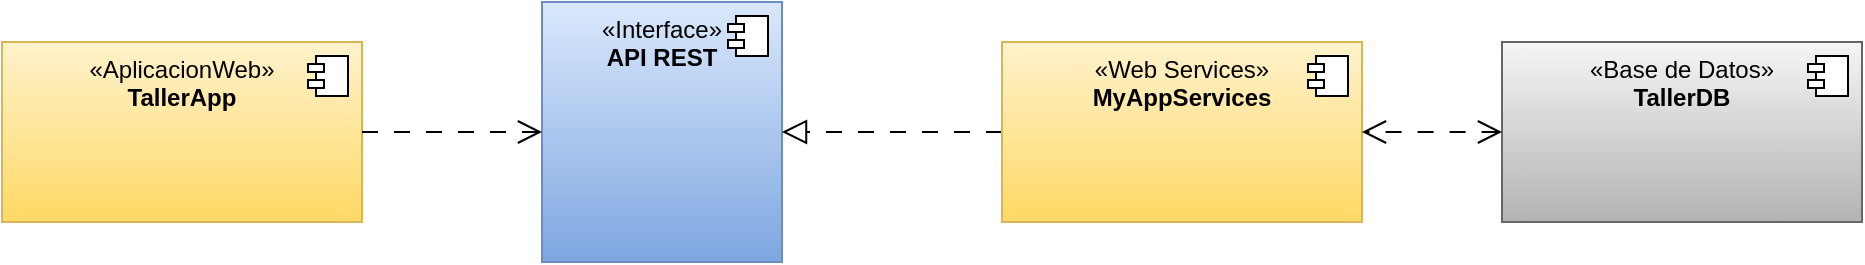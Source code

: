 <mxfile version="28.1.1">
  <diagram name="Página-1" id="hZpGxx9lhmGYSOvhP72v">
    <mxGraphModel dx="1426" dy="831" grid="1" gridSize="10" guides="1" tooltips="1" connect="1" arrows="1" fold="1" page="1" pageScale="1" pageWidth="827" pageHeight="1169" math="0" shadow="0">
      <root>
        <mxCell id="0" />
        <mxCell id="1" parent="0" />
        <mxCell id="gm9W1PT_e_gTqH0XRgua-3" value="«Base de Datos»&lt;br&gt;&lt;b&gt;TallerDB&lt;/b&gt;" style="html=1;dropTarget=0;whiteSpace=wrap;labelPosition=center;verticalLabelPosition=middle;align=center;verticalAlign=top;labelBackgroundColor=none;labelBorderColor=none;fillColor=#f5f5f5;gradientColor=#b3b3b3;strokeColor=#666666;" vertex="1" parent="1">
          <mxGeometry x="840" y="180" width="180" height="90" as="geometry" />
        </mxCell>
        <mxCell id="gm9W1PT_e_gTqH0XRgua-4" value="" style="shape=module;jettyWidth=8;jettyHeight=4;" vertex="1" parent="gm9W1PT_e_gTqH0XRgua-3">
          <mxGeometry x="1" width="20" height="20" relative="1" as="geometry">
            <mxPoint x="-27" y="7" as="offset" />
          </mxGeometry>
        </mxCell>
        <mxCell id="gm9W1PT_e_gTqH0XRgua-5" value="«Interface»&lt;br&gt;&lt;b&gt;API REST&lt;/b&gt;" style="html=1;dropTarget=0;whiteSpace=wrap;labelPosition=center;verticalLabelPosition=middle;align=center;verticalAlign=top;labelBackgroundColor=none;labelBorderColor=none;fillColor=#dae8fc;gradientColor=#7ea6e0;strokeColor=#6c8ebf;" vertex="1" parent="1">
          <mxGeometry x="360" y="160" width="120" height="130" as="geometry" />
        </mxCell>
        <mxCell id="gm9W1PT_e_gTqH0XRgua-6" value="" style="shape=module;jettyWidth=8;jettyHeight=4;" vertex="1" parent="gm9W1PT_e_gTqH0XRgua-5">
          <mxGeometry x="1" width="20" height="20" relative="1" as="geometry">
            <mxPoint x="-27" y="7" as="offset" />
          </mxGeometry>
        </mxCell>
        <mxCell id="gm9W1PT_e_gTqH0XRgua-13" style="rounded=0;orthogonalLoop=1;jettySize=auto;html=1;entryX=1;entryY=0.5;entryDx=0;entryDy=0;startSize=10;endSize=10;endArrow=block;endFill=0;dashed=1;dashPattern=8 8;" edge="1" parent="1" source="gm9W1PT_e_gTqH0XRgua-9" target="gm9W1PT_e_gTqH0XRgua-5">
          <mxGeometry relative="1" as="geometry" />
        </mxCell>
        <mxCell id="gm9W1PT_e_gTqH0XRgua-9" value="«Web Services»&lt;br&gt;&lt;b&gt;MyAppServices&lt;/b&gt;" style="html=1;dropTarget=0;whiteSpace=wrap;labelPosition=center;verticalLabelPosition=middle;align=center;verticalAlign=top;labelBackgroundColor=none;labelBorderColor=none;fillColor=#fff2cc;strokeColor=#d6b656;gradientColor=#ffd966;" vertex="1" parent="1">
          <mxGeometry x="590" y="180" width="180" height="90" as="geometry" />
        </mxCell>
        <mxCell id="gm9W1PT_e_gTqH0XRgua-10" value="" style="shape=module;jettyWidth=8;jettyHeight=4;" vertex="1" parent="gm9W1PT_e_gTqH0XRgua-9">
          <mxGeometry x="1" width="20" height="20" relative="1" as="geometry">
            <mxPoint x="-27" y="7" as="offset" />
          </mxGeometry>
        </mxCell>
        <mxCell id="gm9W1PT_e_gTqH0XRgua-11" value="«AplicacionWeb»&lt;br&gt;&lt;b&gt;TallerApp&lt;/b&gt;" style="html=1;dropTarget=0;whiteSpace=wrap;labelPosition=center;verticalLabelPosition=middle;align=center;verticalAlign=top;labelBackgroundColor=none;labelBorderColor=none;fillColor=#fff2cc;gradientColor=#ffd966;strokeColor=#d6b656;" vertex="1" parent="1">
          <mxGeometry x="90" y="180" width="180" height="90" as="geometry" />
        </mxCell>
        <mxCell id="gm9W1PT_e_gTqH0XRgua-12" value="" style="shape=module;jettyWidth=8;jettyHeight=4;" vertex="1" parent="gm9W1PT_e_gTqH0XRgua-11">
          <mxGeometry x="1" width="20" height="20" relative="1" as="geometry">
            <mxPoint x="-27" y="7" as="offset" />
          </mxGeometry>
        </mxCell>
        <mxCell id="gm9W1PT_e_gTqH0XRgua-8" style="rounded=0;orthogonalLoop=1;jettySize=auto;html=1;entryX=1;entryY=0.5;entryDx=0;entryDy=0;startArrow=open;startFill=0;dashed=1;dashPattern=8 8;endArrow=open;endFill=0;startSize=10;endSize=10;" edge="1" parent="1" source="gm9W1PT_e_gTqH0XRgua-3" target="gm9W1PT_e_gTqH0XRgua-9">
          <mxGeometry relative="1" as="geometry" />
        </mxCell>
        <mxCell id="gm9W1PT_e_gTqH0XRgua-18" style="rounded=0;orthogonalLoop=1;jettySize=auto;html=1;startArrow=none;startFill=0;dashed=1;dashPattern=8 8;endArrow=open;endFill=0;exitX=1;exitY=0.5;exitDx=0;exitDy=0;startSize=10;endSize=10;" edge="1" parent="1" source="gm9W1PT_e_gTqH0XRgua-11" target="gm9W1PT_e_gTqH0XRgua-5">
          <mxGeometry relative="1" as="geometry">
            <mxPoint x="660" y="374" as="sourcePoint" />
            <mxPoint x="740" y="350" as="targetPoint" />
          </mxGeometry>
        </mxCell>
      </root>
    </mxGraphModel>
  </diagram>
</mxfile>
